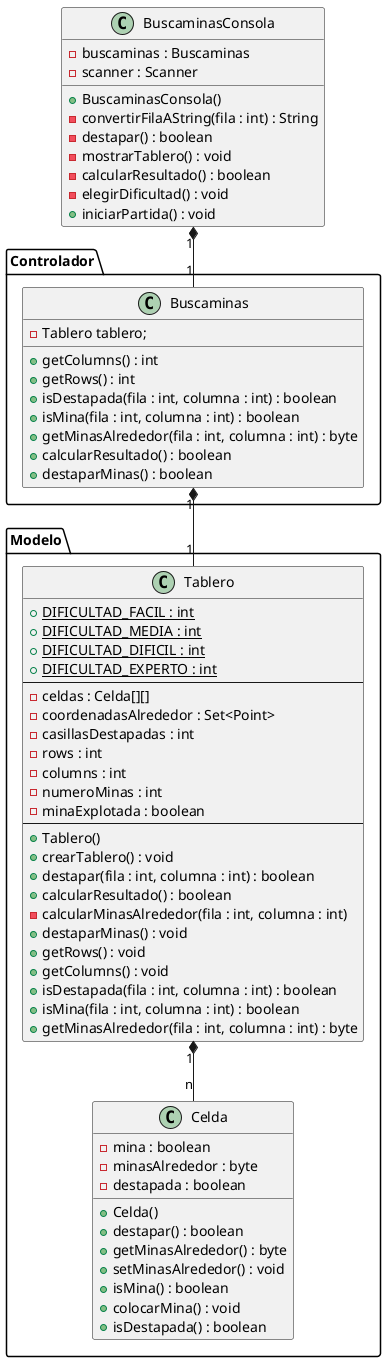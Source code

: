 @startuml
class BuscaminasConsola {
    -buscaminas : Buscaminas
    -scanner : Scanner

    +BuscaminasConsola()
    -convertirFilaAString(fila : int) : String
    -destapar() : boolean
    -mostrarTablero() : void
    -calcularResultado() : boolean
    -elegirDificultad() : void
    +iniciarPartida() : void
}

package Controlador {
    class Buscaminas {
        -Tablero tablero;
        +getColumns() : int
        +getRows() : int
        +isDestapada(fila : int, columna : int) : boolean
        +isMina(fila : int, columna : int) : boolean
        +getMinasAlrededor(fila : int, columna : int) : byte
        +calcularResultado() : boolean
        +destaparMinas() : boolean
    }
}

package Modelo {
    class Tablero {
        + {static} DIFICULTAD_FACIL : int
        + {static} DIFICULTAD_MEDIA : int
        + {static} DIFICULTAD_DIFICIL : int
        + {static} DIFICULTAD_EXPERTO : int
        ---
        -celdas : Celda[][]
        -coordenadasAlrededor : Set<Point>
        -casillasDestapadas : int
        -rows : int
        -columns : int
        -numeroMinas : int
        -minaExplotada : boolean
        ---
        +Tablero()
        +crearTablero() : void
        +destapar(fila : int, columna : int) : boolean
        +calcularResultado() : boolean
        -calcularMinasAlrededor(fila : int, columna : int)
        +destaparMinas() : void
        +getRows() : void
        +getColumns() : void
        +isDestapada(fila : int, columna : int) : boolean
        +isMina(fila : int, columna : int) : boolean
        +getMinasAlrededor(fila : int, columna : int) : byte
    }

    class Celda {
        -mina : boolean
        -minasAlrededor : byte
        -destapada : boolean

        +Celda()
        +destapar() : boolean
        +getMinasAlrededor() : byte
        +setMinasAlrededor() : void
        +isMina() : boolean
        +colocarMina() : void
        +isDestapada() : boolean
    }
}
Tablero "1" *-- "n" Celda
BuscaminasConsola "1" *-- "1" Buscaminas
Buscaminas "1" *-- "1" Tablero
@enduml